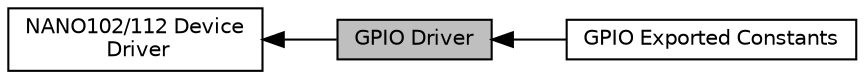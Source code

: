 digraph "GPIO Driver"
{
  edge [fontname="Helvetica",fontsize="10",labelfontname="Helvetica",labelfontsize="10"];
  node [fontname="Helvetica",fontsize="10",shape=box];
  rankdir=LR;
  Node2 [label="NANO102/112 Device\l Driver",height=0.2,width=0.4,color="black", fillcolor="white", style="filled",URL="$d8/dcc/group___n_a_n_o1_x2___device___driver.html",tooltip=" "];
  Node1 [label="GPIO Driver",height=0.2,width=0.4,color="black", fillcolor="grey75", style="filled", fontcolor="black",tooltip=" "];
  Node3 [label="GPIO Exported Constants",height=0.2,width=0.4,color="black", fillcolor="white", style="filled",URL="$d4/db2/group___n_a_n_o1_x2___g_p_i_o___e_x_p_o_r_t_e_d___c_o_n_s_t_a_n_t_s.html",tooltip=" "];
  Node2->Node1 [shape=plaintext, dir="back", style="solid"];
  Node1->Node3 [shape=plaintext, dir="back", style="solid"];
}
